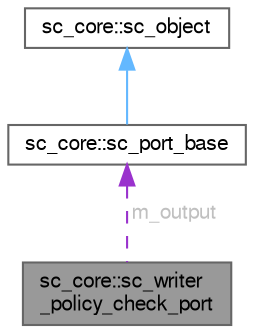 digraph "sc_core::sc_writer_policy_check_port"
{
 // LATEX_PDF_SIZE
  bgcolor="transparent";
  edge [fontname=FreeSans,fontsize=10,labelfontname=FreeSans,labelfontsize=10];
  node [fontname=FreeSans,fontsize=10,shape=box,height=0.2,width=0.4];
  Node1 [id="Node000001",label="sc_core::sc_writer\l_policy_check_port",height=0.2,width=0.4,color="gray40", fillcolor="grey60", style="filled", fontcolor="black",tooltip=" "];
  Node2 -> Node1 [id="edge1_Node000001_Node000002",dir="back",color="darkorchid3",style="dashed",tooltip=" ",label=" m_output",fontcolor="grey" ];
  Node2 [id="Node000002",label="sc_core::sc_port_base",height=0.2,width=0.4,color="gray40", fillcolor="white", style="filled",URL="$a01373.html",tooltip=" "];
  Node3 -> Node2 [id="edge2_Node000002_Node000003",dir="back",color="steelblue1",style="solid",tooltip=" "];
  Node3 [id="Node000003",label="sc_core::sc_object",height=0.2,width=0.4,color="gray40", fillcolor="white", style="filled",URL="$a02125.html",tooltip=" "];
}

